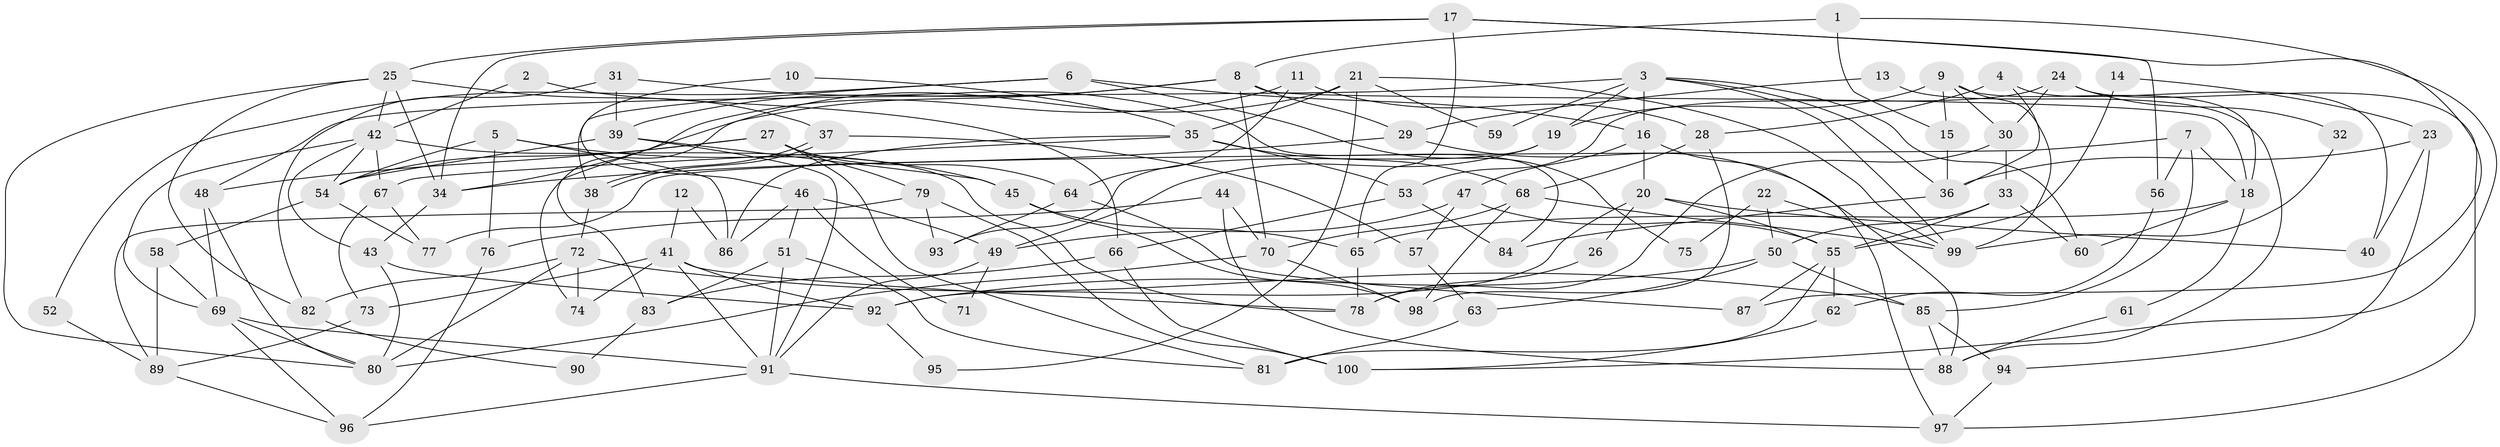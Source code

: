 // coarse degree distribution, {4: 0.16666666666666666, 11: 0.015151515151515152, 5: 0.15151515151515152, 8: 0.045454545454545456, 9: 0.045454545454545456, 2: 0.10606060606060606, 1: 0.015151515151515152, 7: 0.12121212121212122, 6: 0.13636363636363635, 3: 0.19696969696969696}
// Generated by graph-tools (version 1.1) at 2025/24/03/03/25 07:24:02]
// undirected, 100 vertices, 200 edges
graph export_dot {
graph [start="1"]
  node [color=gray90,style=filled];
  1;
  2;
  3;
  4;
  5;
  6;
  7;
  8;
  9;
  10;
  11;
  12;
  13;
  14;
  15;
  16;
  17;
  18;
  19;
  20;
  21;
  22;
  23;
  24;
  25;
  26;
  27;
  28;
  29;
  30;
  31;
  32;
  33;
  34;
  35;
  36;
  37;
  38;
  39;
  40;
  41;
  42;
  43;
  44;
  45;
  46;
  47;
  48;
  49;
  50;
  51;
  52;
  53;
  54;
  55;
  56;
  57;
  58;
  59;
  60;
  61;
  62;
  63;
  64;
  65;
  66;
  67;
  68;
  69;
  70;
  71;
  72;
  73;
  74;
  75;
  76;
  77;
  78;
  79;
  80;
  81;
  82;
  83;
  84;
  85;
  86;
  87;
  88;
  89;
  90;
  91;
  92;
  93;
  94;
  95;
  96;
  97;
  98;
  99;
  100;
  1 -- 15;
  1 -- 8;
  1 -- 100;
  2 -- 42;
  2 -- 66;
  3 -- 48;
  3 -- 99;
  3 -- 16;
  3 -- 19;
  3 -- 36;
  3 -- 59;
  3 -- 60;
  4 -- 28;
  4 -- 36;
  4 -- 40;
  5 -- 45;
  5 -- 54;
  5 -- 76;
  5 -- 86;
  6 -- 16;
  6 -- 38;
  6 -- 52;
  6 -- 75;
  7 -- 77;
  7 -- 85;
  7 -- 18;
  7 -- 56;
  8 -- 39;
  8 -- 18;
  8 -- 29;
  8 -- 70;
  8 -- 83;
  9 -- 30;
  9 -- 99;
  9 -- 15;
  9 -- 18;
  9 -- 19;
  10 -- 46;
  10 -- 35;
  11 -- 28;
  11 -- 34;
  11 -- 64;
  12 -- 86;
  12 -- 41;
  13 -- 29;
  13 -- 88;
  14 -- 23;
  14 -- 55;
  15 -- 36;
  16 -- 47;
  16 -- 20;
  16 -- 97;
  17 -- 65;
  17 -- 87;
  17 -- 25;
  17 -- 34;
  17 -- 56;
  18 -- 60;
  18 -- 61;
  18 -- 65;
  19 -- 49;
  19 -- 93;
  20 -- 55;
  20 -- 26;
  20 -- 40;
  20 -- 92;
  21 -- 74;
  21 -- 35;
  21 -- 59;
  21 -- 95;
  21 -- 99;
  22 -- 50;
  22 -- 99;
  22 -- 75;
  23 -- 36;
  23 -- 40;
  23 -- 94;
  24 -- 53;
  24 -- 97;
  24 -- 30;
  24 -- 32;
  25 -- 42;
  25 -- 34;
  25 -- 37;
  25 -- 80;
  25 -- 82;
  26 -- 78;
  27 -- 64;
  27 -- 48;
  27 -- 54;
  27 -- 79;
  27 -- 81;
  28 -- 98;
  28 -- 68;
  29 -- 34;
  29 -- 88;
  30 -- 33;
  30 -- 78;
  31 -- 82;
  31 -- 39;
  31 -- 84;
  32 -- 99;
  33 -- 55;
  33 -- 60;
  33 -- 50;
  34 -- 43;
  35 -- 67;
  35 -- 68;
  35 -- 53;
  35 -- 86;
  36 -- 84;
  37 -- 38;
  37 -- 38;
  37 -- 57;
  38 -- 72;
  39 -- 91;
  39 -- 54;
  39 -- 45;
  41 -- 92;
  41 -- 91;
  41 -- 73;
  41 -- 74;
  41 -- 78;
  42 -- 69;
  42 -- 78;
  42 -- 43;
  42 -- 54;
  42 -- 67;
  43 -- 80;
  43 -- 92;
  44 -- 88;
  44 -- 70;
  44 -- 76;
  45 -- 65;
  45 -- 98;
  46 -- 51;
  46 -- 86;
  46 -- 49;
  46 -- 71;
  47 -- 57;
  47 -- 49;
  47 -- 55;
  48 -- 69;
  48 -- 80;
  49 -- 71;
  49 -- 91;
  50 -- 92;
  50 -- 63;
  50 -- 85;
  51 -- 91;
  51 -- 81;
  51 -- 83;
  52 -- 89;
  53 -- 66;
  53 -- 84;
  54 -- 58;
  54 -- 77;
  55 -- 62;
  55 -- 81;
  55 -- 87;
  56 -- 62;
  57 -- 63;
  58 -- 69;
  58 -- 89;
  61 -- 88;
  62 -- 100;
  63 -- 81;
  64 -- 93;
  64 -- 87;
  65 -- 78;
  66 -- 100;
  66 -- 83;
  67 -- 73;
  67 -- 77;
  68 -- 70;
  68 -- 98;
  68 -- 99;
  69 -- 91;
  69 -- 80;
  69 -- 96;
  70 -- 80;
  70 -- 98;
  72 -- 85;
  72 -- 80;
  72 -- 74;
  72 -- 82;
  73 -- 89;
  76 -- 96;
  79 -- 89;
  79 -- 93;
  79 -- 100;
  82 -- 90;
  83 -- 90;
  85 -- 94;
  85 -- 88;
  89 -- 96;
  91 -- 96;
  91 -- 97;
  92 -- 95;
  94 -- 97;
}
